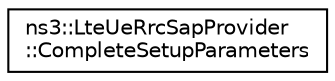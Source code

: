 digraph "Graphical Class Hierarchy"
{
 // LATEX_PDF_SIZE
  edge [fontname="Helvetica",fontsize="10",labelfontname="Helvetica",labelfontsize="10"];
  node [fontname="Helvetica",fontsize="10",shape=record];
  rankdir="LR";
  Node0 [label="ns3::LteUeRrcSapProvider\l::CompleteSetupParameters",height=0.2,width=0.4,color="black", fillcolor="white", style="filled",URL="$structns3_1_1_lte_ue_rrc_sap_provider_1_1_complete_setup_parameters.html",tooltip="CompleteSetupParameters structure."];
}
